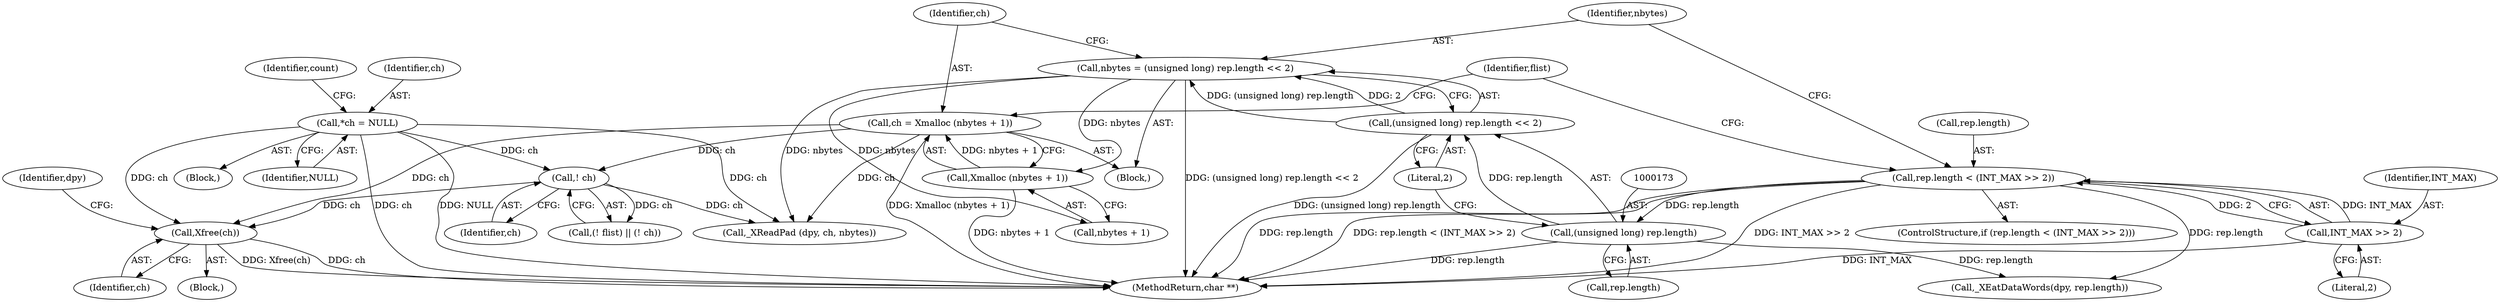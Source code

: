 digraph "0_libx11_b469da1430cdcee06e31c6251b83aede072a1ff0_0@pointer" {
"1000193" [label="(Call,Xfree(ch))"];
"1000178" [label="(Call,ch = Xmalloc (nbytes + 1))"];
"1000180" [label="(Call,Xmalloc (nbytes + 1))"];
"1000169" [label="(Call,nbytes = (unsigned long) rep.length << 2)"];
"1000171" [label="(Call,(unsigned long) rep.length << 2)"];
"1000172" [label="(Call,(unsigned long) rep.length)"];
"1000161" [label="(Call,rep.length < (INT_MAX >> 2))"];
"1000165" [label="(Call,INT_MAX >> 2)"];
"1000188" [label="(Call,! ch)"];
"1000120" [label="(Call,*ch = NULL)"];
"1000166" [label="(Identifier,INT_MAX)"];
"1000188" [label="(Call,! ch)"];
"1000126" [label="(Identifier,count)"];
"1000196" [label="(Identifier,dpy)"];
"1000122" [label="(Identifier,NULL)"];
"1000177" [label="(Literal,2)"];
"1000194" [label="(Identifier,ch)"];
"1000167" [label="(Literal,2)"];
"1000180" [label="(Call,Xmalloc (nbytes + 1))"];
"1000109" [label="(Block,)"];
"1000171" [label="(Call,(unsigned long) rep.length << 2)"];
"1000165" [label="(Call,INT_MAX >> 2)"];
"1000189" [label="(Identifier,ch)"];
"1000120" [label="(Call,*ch = NULL)"];
"1000190" [label="(Block,)"];
"1000161" [label="(Call,rep.length < (INT_MAX >> 2))"];
"1000160" [label="(ControlStructure,if (rep.length < (INT_MAX >> 2)))"];
"1000169" [label="(Call,nbytes = (unsigned long) rep.length << 2)"];
"1000178" [label="(Call,ch = Xmalloc (nbytes + 1))"];
"1000207" [label="(Call,_XReadPad (dpy, ch, nbytes))"];
"1000187" [label="(Identifier,flist)"];
"1000162" [label="(Call,rep.length)"];
"1000168" [label="(Block,)"];
"1000195" [label="(Call,_XEatDataWords(dpy, rep.length))"];
"1000179" [label="(Identifier,ch)"];
"1000170" [label="(Identifier,nbytes)"];
"1000174" [label="(Call,rep.length)"];
"1000276" [label="(MethodReturn,char **)"];
"1000172" [label="(Call,(unsigned long) rep.length)"];
"1000185" [label="(Call,(! flist) || (! ch))"];
"1000193" [label="(Call,Xfree(ch))"];
"1000121" [label="(Identifier,ch)"];
"1000181" [label="(Call,nbytes + 1)"];
"1000193" -> "1000190"  [label="AST: "];
"1000193" -> "1000194"  [label="CFG: "];
"1000194" -> "1000193"  [label="AST: "];
"1000196" -> "1000193"  [label="CFG: "];
"1000193" -> "1000276"  [label="DDG: ch"];
"1000193" -> "1000276"  [label="DDG: Xfree(ch)"];
"1000178" -> "1000193"  [label="DDG: ch"];
"1000188" -> "1000193"  [label="DDG: ch"];
"1000120" -> "1000193"  [label="DDG: ch"];
"1000178" -> "1000168"  [label="AST: "];
"1000178" -> "1000180"  [label="CFG: "];
"1000179" -> "1000178"  [label="AST: "];
"1000180" -> "1000178"  [label="AST: "];
"1000187" -> "1000178"  [label="CFG: "];
"1000178" -> "1000276"  [label="DDG: Xmalloc (nbytes + 1)"];
"1000180" -> "1000178"  [label="DDG: nbytes + 1"];
"1000178" -> "1000188"  [label="DDG: ch"];
"1000178" -> "1000207"  [label="DDG: ch"];
"1000180" -> "1000181"  [label="CFG: "];
"1000181" -> "1000180"  [label="AST: "];
"1000180" -> "1000276"  [label="DDG: nbytes + 1"];
"1000169" -> "1000180"  [label="DDG: nbytes"];
"1000169" -> "1000168"  [label="AST: "];
"1000169" -> "1000171"  [label="CFG: "];
"1000170" -> "1000169"  [label="AST: "];
"1000171" -> "1000169"  [label="AST: "];
"1000179" -> "1000169"  [label="CFG: "];
"1000169" -> "1000276"  [label="DDG: (unsigned long) rep.length << 2"];
"1000171" -> "1000169"  [label="DDG: (unsigned long) rep.length"];
"1000171" -> "1000169"  [label="DDG: 2"];
"1000169" -> "1000181"  [label="DDG: nbytes"];
"1000169" -> "1000207"  [label="DDG: nbytes"];
"1000171" -> "1000177"  [label="CFG: "];
"1000172" -> "1000171"  [label="AST: "];
"1000177" -> "1000171"  [label="AST: "];
"1000171" -> "1000276"  [label="DDG: (unsigned long) rep.length"];
"1000172" -> "1000171"  [label="DDG: rep.length"];
"1000172" -> "1000174"  [label="CFG: "];
"1000173" -> "1000172"  [label="AST: "];
"1000174" -> "1000172"  [label="AST: "];
"1000177" -> "1000172"  [label="CFG: "];
"1000172" -> "1000276"  [label="DDG: rep.length"];
"1000161" -> "1000172"  [label="DDG: rep.length"];
"1000172" -> "1000195"  [label="DDG: rep.length"];
"1000161" -> "1000160"  [label="AST: "];
"1000161" -> "1000165"  [label="CFG: "];
"1000162" -> "1000161"  [label="AST: "];
"1000165" -> "1000161"  [label="AST: "];
"1000170" -> "1000161"  [label="CFG: "];
"1000187" -> "1000161"  [label="CFG: "];
"1000161" -> "1000276"  [label="DDG: rep.length"];
"1000161" -> "1000276"  [label="DDG: rep.length < (INT_MAX >> 2)"];
"1000161" -> "1000276"  [label="DDG: INT_MAX >> 2"];
"1000165" -> "1000161"  [label="DDG: INT_MAX"];
"1000165" -> "1000161"  [label="DDG: 2"];
"1000161" -> "1000195"  [label="DDG: rep.length"];
"1000165" -> "1000167"  [label="CFG: "];
"1000166" -> "1000165"  [label="AST: "];
"1000167" -> "1000165"  [label="AST: "];
"1000165" -> "1000276"  [label="DDG: INT_MAX"];
"1000188" -> "1000185"  [label="AST: "];
"1000188" -> "1000189"  [label="CFG: "];
"1000189" -> "1000188"  [label="AST: "];
"1000185" -> "1000188"  [label="CFG: "];
"1000188" -> "1000185"  [label="DDG: ch"];
"1000120" -> "1000188"  [label="DDG: ch"];
"1000188" -> "1000207"  [label="DDG: ch"];
"1000120" -> "1000109"  [label="AST: "];
"1000120" -> "1000122"  [label="CFG: "];
"1000121" -> "1000120"  [label="AST: "];
"1000122" -> "1000120"  [label="AST: "];
"1000126" -> "1000120"  [label="CFG: "];
"1000120" -> "1000276"  [label="DDG: ch"];
"1000120" -> "1000276"  [label="DDG: NULL"];
"1000120" -> "1000207"  [label="DDG: ch"];
}
